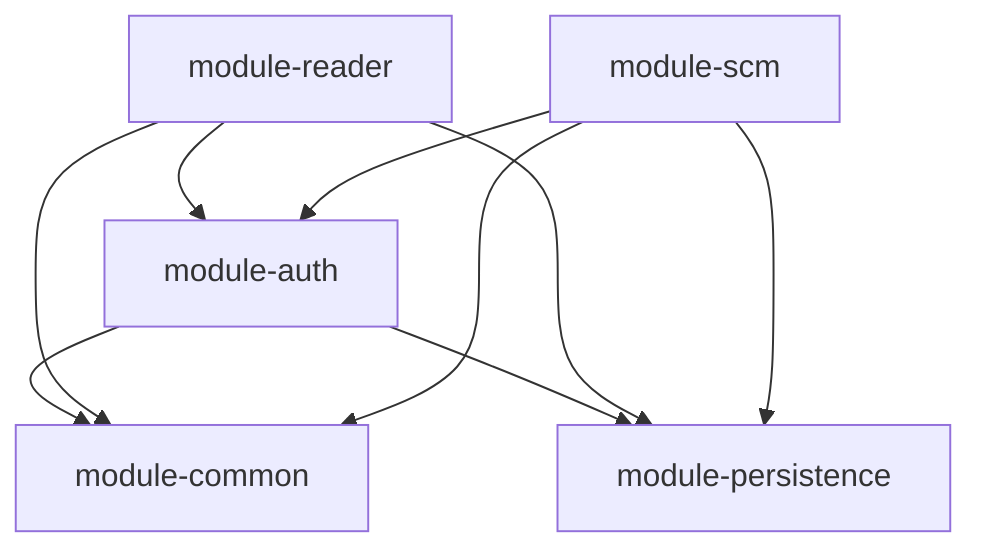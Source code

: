 flowchart

    module-auth --> module-common
    module-auth --> module-persistence

    module-reader --> module-auth
    module-reader --> module-common
    module-reader --> module-persistence

    module-scm --> module-auth
    module-scm --> module-common
    module-scm --> module-persistence